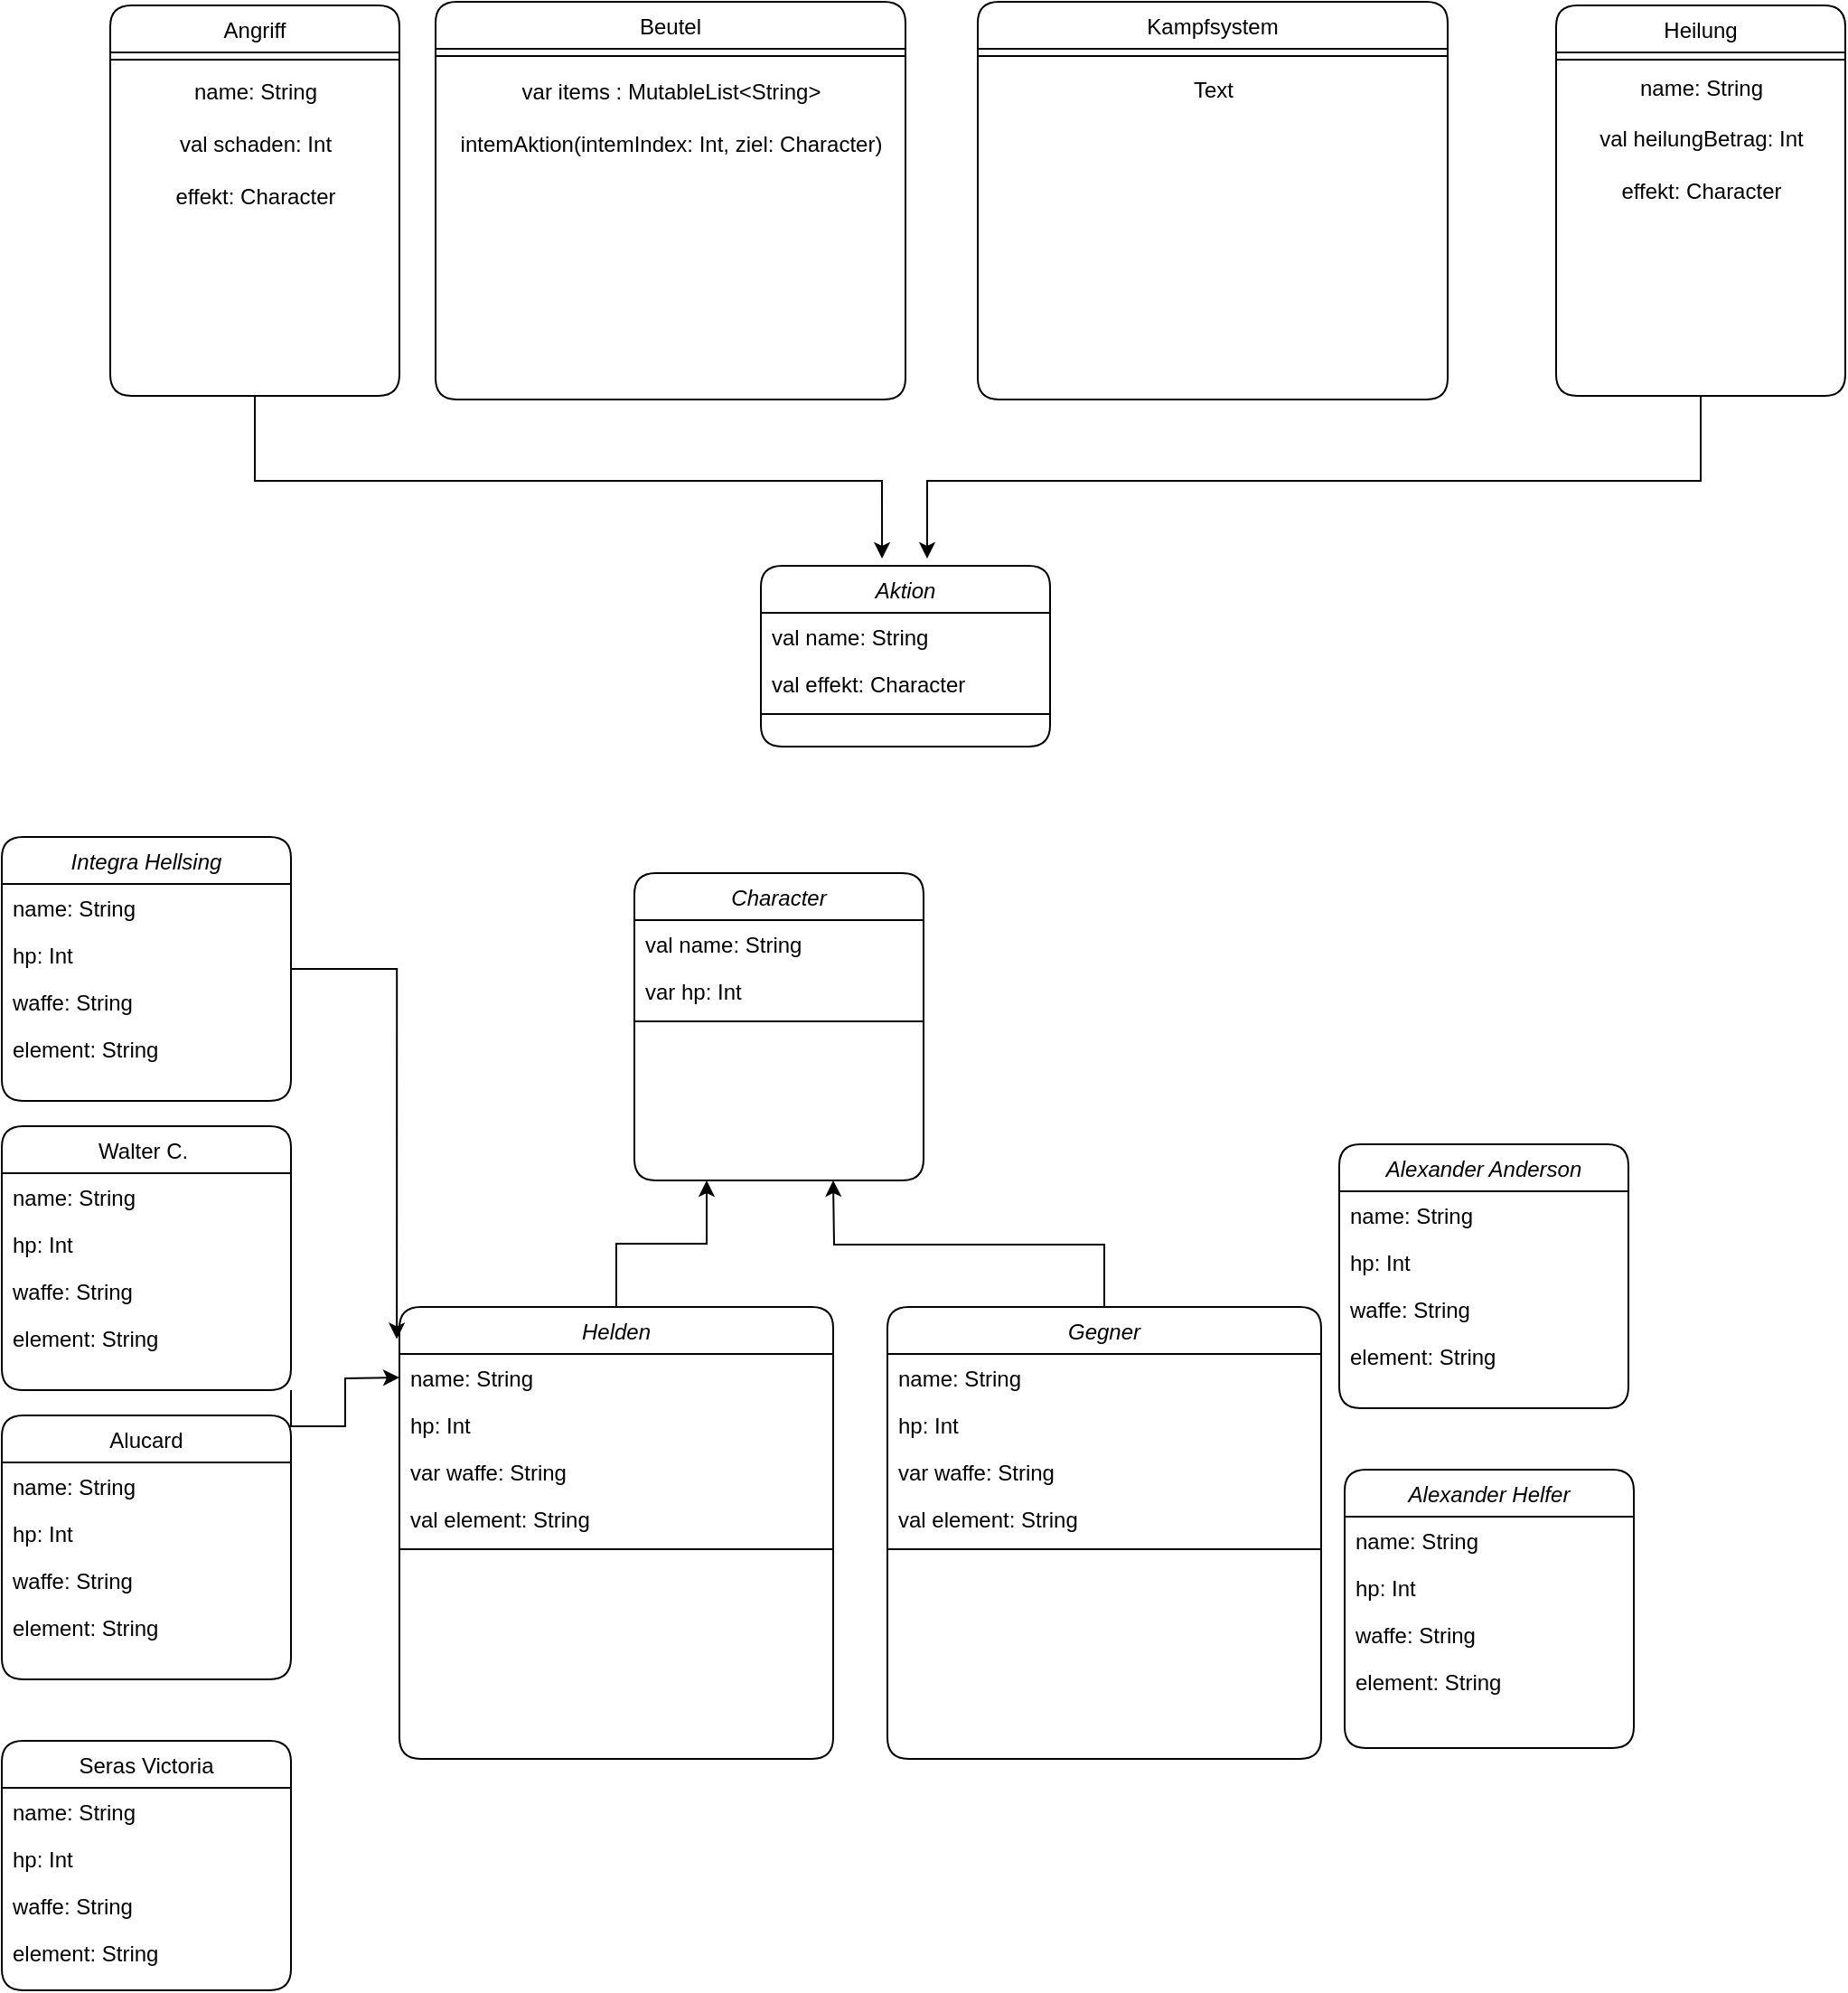<mxfile version="22.0.8" type="github">
  <diagram id="C5RBs43oDa-KdzZeNtuy" name="Page-1">
    <mxGraphModel dx="993" dy="1852" grid="1" gridSize="10" guides="1" tooltips="1" connect="1" arrows="1" fold="1" page="1" pageScale="1" pageWidth="827" pageHeight="1169" background="#ffffff" math="0" shadow="0">
      <root>
        <mxCell id="WIyWlLk6GJQsqaUBKTNV-0" />
        <mxCell id="WIyWlLk6GJQsqaUBKTNV-1" parent="WIyWlLk6GJQsqaUBKTNV-0" />
        <mxCell id="axwaPX7g7M--netxKvBv-21" style="edgeStyle=orthogonalEdgeStyle;rounded=0;orthogonalLoop=1;jettySize=auto;html=1;entryX=0.25;entryY=1;entryDx=0;entryDy=0;" parent="WIyWlLk6GJQsqaUBKTNV-1" source="zkfFHV4jXpPFQw0GAbJ--0" target="axwaPX7g7M--netxKvBv-12" edge="1">
          <mxGeometry relative="1" as="geometry" />
        </mxCell>
        <mxCell id="zkfFHV4jXpPFQw0GAbJ--0" value="Helden" style="swimlane;fontStyle=2;align=center;verticalAlign=top;childLayout=stackLayout;horizontal=1;startSize=26;horizontalStack=0;resizeParent=1;resizeLast=0;collapsible=1;marginBottom=0;rounded=1;shadow=0;strokeWidth=1;labelBackgroundColor=none;" parent="WIyWlLk6GJQsqaUBKTNV-1" vertex="1">
          <mxGeometry x="240" y="600" width="240" height="250" as="geometry">
            <mxRectangle x="220" y="120" width="160" height="26" as="alternateBounds" />
          </mxGeometry>
        </mxCell>
        <mxCell id="iWw-ilKtQaXwlw4amSn--80" value="name: String&#xa;" style="text;align=left;verticalAlign=top;spacingLeft=4;spacingRight=4;overflow=hidden;rotatable=0;points=[[0,0.5],[1,0.5]];portConstraint=eastwest;labelBackgroundColor=none;rounded=1;" vertex="1" parent="zkfFHV4jXpPFQw0GAbJ--0">
          <mxGeometry y="26" width="240" height="26" as="geometry" />
        </mxCell>
        <mxCell id="iWw-ilKtQaXwlw4amSn--81" value="hp: Int" style="text;align=left;verticalAlign=top;spacingLeft=4;spacingRight=4;overflow=hidden;rotatable=0;points=[[0,0.5],[1,0.5]];portConstraint=eastwest;rounded=1;shadow=0;html=0;labelBackgroundColor=none;" vertex="1" parent="zkfFHV4jXpPFQw0GAbJ--0">
          <mxGeometry y="52" width="240" height="26" as="geometry" />
        </mxCell>
        <mxCell id="iWw-ilKtQaXwlw4amSn--82" value="var waffe: String" style="text;align=left;verticalAlign=top;spacingLeft=4;spacingRight=4;overflow=hidden;rotatable=0;points=[[0,0.5],[1,0.5]];portConstraint=eastwest;rounded=1;shadow=0;html=0;labelBackgroundColor=none;" vertex="1" parent="zkfFHV4jXpPFQw0GAbJ--0">
          <mxGeometry y="78" width="240" height="26" as="geometry" />
        </mxCell>
        <mxCell id="iWw-ilKtQaXwlw4amSn--83" value="val element: String" style="text;align=left;verticalAlign=top;spacingLeft=4;spacingRight=4;overflow=hidden;rotatable=0;points=[[0,0.5],[1,0.5]];portConstraint=eastwest;rounded=1;shadow=0;html=0;labelBackgroundColor=none;" vertex="1" parent="zkfFHV4jXpPFQw0GAbJ--0">
          <mxGeometry y="104" width="240" height="26" as="geometry" />
        </mxCell>
        <mxCell id="iWw-ilKtQaXwlw4amSn--86" value="" style="line;strokeWidth=1;fillColor=none;align=left;verticalAlign=middle;spacingTop=-1;spacingLeft=3;spacingRight=3;rotatable=0;labelPosition=right;points=[];portConstraint=eastwest;strokeColor=inherit;" vertex="1" parent="zkfFHV4jXpPFQw0GAbJ--0">
          <mxGeometry y="130" width="240" height="8" as="geometry" />
        </mxCell>
        <mxCell id="zkfFHV4jXpPFQw0GAbJ--6" value="Seras Victoria" style="swimlane;fontStyle=0;align=center;verticalAlign=top;childLayout=stackLayout;horizontal=1;startSize=26;horizontalStack=0;resizeParent=1;resizeLast=0;collapsible=1;marginBottom=0;rounded=1;shadow=0;strokeWidth=1;labelBackgroundColor=none;" parent="WIyWlLk6GJQsqaUBKTNV-1" vertex="1">
          <mxGeometry x="20" y="840" width="160" height="138" as="geometry">
            <mxRectangle x="130" y="380" width="160" height="26" as="alternateBounds" />
          </mxGeometry>
        </mxCell>
        <mxCell id="res7mV49smM_EFlTWd8h-96" value="name: String&#xa;" style="text;align=left;verticalAlign=top;spacingLeft=4;spacingRight=4;overflow=hidden;rotatable=0;points=[[0,0.5],[1,0.5]];portConstraint=eastwest;labelBackgroundColor=none;rounded=1;" parent="zkfFHV4jXpPFQw0GAbJ--6" vertex="1">
          <mxGeometry y="26" width="160" height="26" as="geometry" />
        </mxCell>
        <mxCell id="res7mV49smM_EFlTWd8h-97" value="hp: Int" style="text;align=left;verticalAlign=top;spacingLeft=4;spacingRight=4;overflow=hidden;rotatable=0;points=[[0,0.5],[1,0.5]];portConstraint=eastwest;rounded=1;shadow=0;html=0;labelBackgroundColor=none;" parent="zkfFHV4jXpPFQw0GAbJ--6" vertex="1">
          <mxGeometry y="52" width="160" height="26" as="geometry" />
        </mxCell>
        <mxCell id="iWw-ilKtQaXwlw4amSn--4" value="waffe: String" style="text;align=left;verticalAlign=top;spacingLeft=4;spacingRight=4;overflow=hidden;rotatable=0;points=[[0,0.5],[1,0.5]];portConstraint=eastwest;rounded=1;shadow=0;html=0;labelBackgroundColor=none;" vertex="1" parent="zkfFHV4jXpPFQw0GAbJ--6">
          <mxGeometry y="78" width="160" height="26" as="geometry" />
        </mxCell>
        <mxCell id="iWw-ilKtQaXwlw4amSn--5" value="element: String" style="text;align=left;verticalAlign=top;spacingLeft=4;spacingRight=4;overflow=hidden;rotatable=0;points=[[0,0.5],[1,0.5]];portConstraint=eastwest;rounded=1;shadow=0;html=0;labelBackgroundColor=none;" vertex="1" parent="zkfFHV4jXpPFQw0GAbJ--6">
          <mxGeometry y="104" width="160" height="26" as="geometry" />
        </mxCell>
        <mxCell id="res7mV49smM_EFlTWd8h-6" value="Alucard" style="swimlane;fontStyle=0;align=center;verticalAlign=top;childLayout=stackLayout;horizontal=1;startSize=26;horizontalStack=0;resizeParent=1;resizeLast=0;collapsible=1;marginBottom=0;rounded=1;shadow=0;strokeWidth=1;labelBackgroundColor=none;" parent="WIyWlLk6GJQsqaUBKTNV-1" vertex="1">
          <mxGeometry x="20" y="660" width="160" height="146" as="geometry">
            <mxRectangle x="130" y="380" width="160" height="26" as="alternateBounds" />
          </mxGeometry>
        </mxCell>
        <mxCell id="iWw-ilKtQaXwlw4amSn--56" value="name: String&#xa;" style="text;align=left;verticalAlign=top;spacingLeft=4;spacingRight=4;overflow=hidden;rotatable=0;points=[[0,0.5],[1,0.5]];portConstraint=eastwest;labelBackgroundColor=none;rounded=1;" vertex="1" parent="res7mV49smM_EFlTWd8h-6">
          <mxGeometry y="26" width="160" height="26" as="geometry" />
        </mxCell>
        <mxCell id="iWw-ilKtQaXwlw4amSn--57" value="hp: Int" style="text;align=left;verticalAlign=top;spacingLeft=4;spacingRight=4;overflow=hidden;rotatable=0;points=[[0,0.5],[1,0.5]];portConstraint=eastwest;rounded=1;shadow=0;html=0;labelBackgroundColor=none;" vertex="1" parent="res7mV49smM_EFlTWd8h-6">
          <mxGeometry y="52" width="160" height="26" as="geometry" />
        </mxCell>
        <mxCell id="iWw-ilKtQaXwlw4amSn--58" value="waffe: String" style="text;align=left;verticalAlign=top;spacingLeft=4;spacingRight=4;overflow=hidden;rotatable=0;points=[[0,0.5],[1,0.5]];portConstraint=eastwest;rounded=1;shadow=0;html=0;labelBackgroundColor=none;" vertex="1" parent="res7mV49smM_EFlTWd8h-6">
          <mxGeometry y="78" width="160" height="26" as="geometry" />
        </mxCell>
        <mxCell id="iWw-ilKtQaXwlw4amSn--59" value="element: String" style="text;align=left;verticalAlign=top;spacingLeft=4;spacingRight=4;overflow=hidden;rotatable=0;points=[[0,0.5],[1,0.5]];portConstraint=eastwest;rounded=1;shadow=0;html=0;labelBackgroundColor=none;" vertex="1" parent="res7mV49smM_EFlTWd8h-6">
          <mxGeometry y="104" width="160" height="26" as="geometry" />
        </mxCell>
        <mxCell id="axwaPX7g7M--netxKvBv-17" style="edgeStyle=orthogonalEdgeStyle;rounded=0;orthogonalLoop=1;jettySize=auto;html=1;exitX=1;exitY=1;exitDx=0;exitDy=0;entryX=0;entryY=0.5;entryDx=0;entryDy=0;" parent="WIyWlLk6GJQsqaUBKTNV-1" source="res7mV49smM_EFlTWd8h-12" edge="1">
          <mxGeometry relative="1" as="geometry">
            <mxPoint x="240.0" y="639" as="targetPoint" />
          </mxGeometry>
        </mxCell>
        <mxCell id="res7mV49smM_EFlTWd8h-12" value="Walter C. " style="swimlane;fontStyle=0;align=center;verticalAlign=top;childLayout=stackLayout;horizontal=1;startSize=26;horizontalStack=0;resizeParent=1;resizeLast=0;collapsible=1;marginBottom=0;rounded=1;shadow=0;strokeWidth=1;labelBackgroundColor=none;" parent="WIyWlLk6GJQsqaUBKTNV-1" vertex="1">
          <mxGeometry x="20" y="500" width="160" height="146" as="geometry">
            <mxRectangle x="130" y="380" width="160" height="26" as="alternateBounds" />
          </mxGeometry>
        </mxCell>
        <mxCell id="iWw-ilKtQaXwlw4amSn--60" value="name: String&#xa;" style="text;align=left;verticalAlign=top;spacingLeft=4;spacingRight=4;overflow=hidden;rotatable=0;points=[[0,0.5],[1,0.5]];portConstraint=eastwest;labelBackgroundColor=none;rounded=1;" vertex="1" parent="res7mV49smM_EFlTWd8h-12">
          <mxGeometry y="26" width="160" height="26" as="geometry" />
        </mxCell>
        <mxCell id="iWw-ilKtQaXwlw4amSn--61" value="hp: Int" style="text;align=left;verticalAlign=top;spacingLeft=4;spacingRight=4;overflow=hidden;rotatable=0;points=[[0,0.5],[1,0.5]];portConstraint=eastwest;rounded=1;shadow=0;html=0;labelBackgroundColor=none;" vertex="1" parent="res7mV49smM_EFlTWd8h-12">
          <mxGeometry y="52" width="160" height="26" as="geometry" />
        </mxCell>
        <mxCell id="iWw-ilKtQaXwlw4amSn--62" value="waffe: String" style="text;align=left;verticalAlign=top;spacingLeft=4;spacingRight=4;overflow=hidden;rotatable=0;points=[[0,0.5],[1,0.5]];portConstraint=eastwest;rounded=1;shadow=0;html=0;labelBackgroundColor=none;" vertex="1" parent="res7mV49smM_EFlTWd8h-12">
          <mxGeometry y="78" width="160" height="26" as="geometry" />
        </mxCell>
        <mxCell id="iWw-ilKtQaXwlw4amSn--63" value="element: String" style="text;align=left;verticalAlign=top;spacingLeft=4;spacingRight=4;overflow=hidden;rotatable=0;points=[[0,0.5],[1,0.5]];portConstraint=eastwest;rounded=1;shadow=0;html=0;labelBackgroundColor=none;" vertex="1" parent="res7mV49smM_EFlTWd8h-12">
          <mxGeometry y="104" width="160" height="26" as="geometry" />
        </mxCell>
        <mxCell id="res7mV49smM_EFlTWd8h-54" value="Alexander Anderson" style="swimlane;fontStyle=2;align=center;verticalAlign=top;childLayout=stackLayout;horizontal=1;startSize=26;horizontalStack=0;resizeParent=1;resizeLast=0;collapsible=1;marginBottom=0;rounded=1;shadow=0;strokeWidth=1;labelBackgroundColor=none;" parent="WIyWlLk6GJQsqaUBKTNV-1" vertex="1">
          <mxGeometry x="760" y="510" width="160" height="146" as="geometry">
            <mxRectangle x="220" y="120" width="160" height="26" as="alternateBounds" />
          </mxGeometry>
        </mxCell>
        <mxCell id="iWw-ilKtQaXwlw4amSn--72" value="name: String&#xa;" style="text;align=left;verticalAlign=top;spacingLeft=4;spacingRight=4;overflow=hidden;rotatable=0;points=[[0,0.5],[1,0.5]];portConstraint=eastwest;labelBackgroundColor=none;rounded=1;" vertex="1" parent="res7mV49smM_EFlTWd8h-54">
          <mxGeometry y="26" width="160" height="26" as="geometry" />
        </mxCell>
        <mxCell id="iWw-ilKtQaXwlw4amSn--73" value="hp: Int" style="text;align=left;verticalAlign=top;spacingLeft=4;spacingRight=4;overflow=hidden;rotatable=0;points=[[0,0.5],[1,0.5]];portConstraint=eastwest;rounded=1;shadow=0;html=0;labelBackgroundColor=none;" vertex="1" parent="res7mV49smM_EFlTWd8h-54">
          <mxGeometry y="52" width="160" height="26" as="geometry" />
        </mxCell>
        <mxCell id="iWw-ilKtQaXwlw4amSn--74" value="waffe: String" style="text;align=left;verticalAlign=top;spacingLeft=4;spacingRight=4;overflow=hidden;rotatable=0;points=[[0,0.5],[1,0.5]];portConstraint=eastwest;rounded=1;shadow=0;html=0;labelBackgroundColor=none;" vertex="1" parent="res7mV49smM_EFlTWd8h-54">
          <mxGeometry y="78" width="160" height="26" as="geometry" />
        </mxCell>
        <mxCell id="iWw-ilKtQaXwlw4amSn--75" value="element: String" style="text;align=left;verticalAlign=top;spacingLeft=4;spacingRight=4;overflow=hidden;rotatable=0;points=[[0,0.5],[1,0.5]];portConstraint=eastwest;rounded=1;shadow=0;html=0;labelBackgroundColor=none;" vertex="1" parent="res7mV49smM_EFlTWd8h-54">
          <mxGeometry y="104" width="160" height="26" as="geometry" />
        </mxCell>
        <mxCell id="res7mV49smM_EFlTWd8h-88" value="Integra Hellsing" style="swimlane;fontStyle=2;align=center;verticalAlign=top;childLayout=stackLayout;horizontal=1;startSize=26;horizontalStack=0;resizeParent=1;resizeLast=0;collapsible=1;marginBottom=0;rounded=1;shadow=0;strokeWidth=1;labelBackgroundColor=none;" parent="WIyWlLk6GJQsqaUBKTNV-1" vertex="1">
          <mxGeometry x="20" y="340" width="160" height="146" as="geometry">
            <mxRectangle x="220" y="120" width="160" height="26" as="alternateBounds" />
          </mxGeometry>
        </mxCell>
        <mxCell id="iWw-ilKtQaXwlw4amSn--64" value="name: String&#xa;" style="text;align=left;verticalAlign=top;spacingLeft=4;spacingRight=4;overflow=hidden;rotatable=0;points=[[0,0.5],[1,0.5]];portConstraint=eastwest;labelBackgroundColor=none;rounded=1;" vertex="1" parent="res7mV49smM_EFlTWd8h-88">
          <mxGeometry y="26" width="160" height="26" as="geometry" />
        </mxCell>
        <mxCell id="iWw-ilKtQaXwlw4amSn--65" value="hp: Int" style="text;align=left;verticalAlign=top;spacingLeft=4;spacingRight=4;overflow=hidden;rotatable=0;points=[[0,0.5],[1,0.5]];portConstraint=eastwest;rounded=1;shadow=0;html=0;labelBackgroundColor=none;" vertex="1" parent="res7mV49smM_EFlTWd8h-88">
          <mxGeometry y="52" width="160" height="26" as="geometry" />
        </mxCell>
        <mxCell id="iWw-ilKtQaXwlw4amSn--66" value="waffe: String" style="text;align=left;verticalAlign=top;spacingLeft=4;spacingRight=4;overflow=hidden;rotatable=0;points=[[0,0.5],[1,0.5]];portConstraint=eastwest;rounded=1;shadow=0;html=0;labelBackgroundColor=none;" vertex="1" parent="res7mV49smM_EFlTWd8h-88">
          <mxGeometry y="78" width="160" height="26" as="geometry" />
        </mxCell>
        <mxCell id="iWw-ilKtQaXwlw4amSn--67" value="element: String" style="text;align=left;verticalAlign=top;spacingLeft=4;spacingRight=4;overflow=hidden;rotatable=0;points=[[0,0.5],[1,0.5]];portConstraint=eastwest;rounded=1;shadow=0;html=0;labelBackgroundColor=none;" vertex="1" parent="res7mV49smM_EFlTWd8h-88">
          <mxGeometry y="104" width="160" height="26" as="geometry" />
        </mxCell>
        <mxCell id="res7mV49smM_EFlTWd8h-115" value="Alexander Helfer" style="swimlane;fontStyle=2;align=center;verticalAlign=top;childLayout=stackLayout;horizontal=1;startSize=26;horizontalStack=0;resizeParent=1;resizeLast=0;collapsible=1;marginBottom=0;rounded=1;shadow=0;strokeWidth=1;labelBackgroundColor=none;" parent="WIyWlLk6GJQsqaUBKTNV-1" vertex="1">
          <mxGeometry x="763" y="690" width="160" height="154" as="geometry">
            <mxRectangle x="220" y="120" width="160" height="26" as="alternateBounds" />
          </mxGeometry>
        </mxCell>
        <mxCell id="iWw-ilKtQaXwlw4amSn--68" value="name: String&#xa;" style="text;align=left;verticalAlign=top;spacingLeft=4;spacingRight=4;overflow=hidden;rotatable=0;points=[[0,0.5],[1,0.5]];portConstraint=eastwest;labelBackgroundColor=none;rounded=1;" vertex="1" parent="res7mV49smM_EFlTWd8h-115">
          <mxGeometry y="26" width="160" height="26" as="geometry" />
        </mxCell>
        <mxCell id="iWw-ilKtQaXwlw4amSn--69" value="hp: Int" style="text;align=left;verticalAlign=top;spacingLeft=4;spacingRight=4;overflow=hidden;rotatable=0;points=[[0,0.5],[1,0.5]];portConstraint=eastwest;rounded=1;shadow=0;html=0;labelBackgroundColor=none;" vertex="1" parent="res7mV49smM_EFlTWd8h-115">
          <mxGeometry y="52" width="160" height="26" as="geometry" />
        </mxCell>
        <mxCell id="iWw-ilKtQaXwlw4amSn--70" value="waffe: String" style="text;align=left;verticalAlign=top;spacingLeft=4;spacingRight=4;overflow=hidden;rotatable=0;points=[[0,0.5],[1,0.5]];portConstraint=eastwest;rounded=1;shadow=0;html=0;labelBackgroundColor=none;" vertex="1" parent="res7mV49smM_EFlTWd8h-115">
          <mxGeometry y="78" width="160" height="26" as="geometry" />
        </mxCell>
        <mxCell id="iWw-ilKtQaXwlw4amSn--71" value="element: String" style="text;align=left;verticalAlign=top;spacingLeft=4;spacingRight=4;overflow=hidden;rotatable=0;points=[[0,0.5],[1,0.5]];portConstraint=eastwest;rounded=1;shadow=0;html=0;labelBackgroundColor=none;" vertex="1" parent="res7mV49smM_EFlTWd8h-115">
          <mxGeometry y="104" width="160" height="26" as="geometry" />
        </mxCell>
        <mxCell id="axwaPX7g7M--netxKvBv-22" style="edgeStyle=orthogonalEdgeStyle;rounded=0;orthogonalLoop=1;jettySize=auto;html=1;exitX=0.5;exitY=0;exitDx=0;exitDy=0;" parent="WIyWlLk6GJQsqaUBKTNV-1" source="axwaPX7g7M--netxKvBv-8" edge="1">
          <mxGeometry relative="1" as="geometry">
            <mxPoint x="480" y="530" as="targetPoint" />
          </mxGeometry>
        </mxCell>
        <mxCell id="axwaPX7g7M--netxKvBv-8" value="Gegner" style="swimlane;fontStyle=2;align=center;verticalAlign=top;childLayout=stackLayout;horizontal=1;startSize=26;horizontalStack=0;resizeParent=1;resizeLast=0;collapsible=1;marginBottom=0;rounded=1;shadow=0;strokeWidth=1;labelBackgroundColor=none;" parent="WIyWlLk6GJQsqaUBKTNV-1" vertex="1">
          <mxGeometry x="510" y="600" width="240" height="250" as="geometry">
            <mxRectangle x="220" y="120" width="160" height="26" as="alternateBounds" />
          </mxGeometry>
        </mxCell>
        <mxCell id="iWw-ilKtQaXwlw4amSn--76" value="name: String&#xa;" style="text;align=left;verticalAlign=top;spacingLeft=4;spacingRight=4;overflow=hidden;rotatable=0;points=[[0,0.5],[1,0.5]];portConstraint=eastwest;labelBackgroundColor=none;rounded=1;" vertex="1" parent="axwaPX7g7M--netxKvBv-8">
          <mxGeometry y="26" width="240" height="26" as="geometry" />
        </mxCell>
        <mxCell id="iWw-ilKtQaXwlw4amSn--77" value="hp: Int" style="text;align=left;verticalAlign=top;spacingLeft=4;spacingRight=4;overflow=hidden;rotatable=0;points=[[0,0.5],[1,0.5]];portConstraint=eastwest;rounded=1;shadow=0;html=0;labelBackgroundColor=none;" vertex="1" parent="axwaPX7g7M--netxKvBv-8">
          <mxGeometry y="52" width="240" height="26" as="geometry" />
        </mxCell>
        <mxCell id="iWw-ilKtQaXwlw4amSn--78" value="var waffe: String" style="text;align=left;verticalAlign=top;spacingLeft=4;spacingRight=4;overflow=hidden;rotatable=0;points=[[0,0.5],[1,0.5]];portConstraint=eastwest;rounded=1;shadow=0;html=0;labelBackgroundColor=none;" vertex="1" parent="axwaPX7g7M--netxKvBv-8">
          <mxGeometry y="78" width="240" height="26" as="geometry" />
        </mxCell>
        <mxCell id="iWw-ilKtQaXwlw4amSn--79" value="val element: String" style="text;align=left;verticalAlign=top;spacingLeft=4;spacingRight=4;overflow=hidden;rotatable=0;points=[[0,0.5],[1,0.5]];portConstraint=eastwest;rounded=1;shadow=0;html=0;labelBackgroundColor=none;" vertex="1" parent="axwaPX7g7M--netxKvBv-8">
          <mxGeometry y="104" width="240" height="26" as="geometry" />
        </mxCell>
        <mxCell id="iWw-ilKtQaXwlw4amSn--85" value="" style="line;strokeWidth=1;fillColor=none;align=left;verticalAlign=middle;spacingTop=-1;spacingLeft=3;spacingRight=3;rotatable=0;labelPosition=right;points=[];portConstraint=eastwest;strokeColor=inherit;" vertex="1" parent="axwaPX7g7M--netxKvBv-8">
          <mxGeometry y="130" width="240" height="8" as="geometry" />
        </mxCell>
        <mxCell id="axwaPX7g7M--netxKvBv-12" value="Character" style="swimlane;fontStyle=2;align=center;verticalAlign=top;childLayout=stackLayout;horizontal=1;startSize=26;horizontalStack=0;resizeParent=1;resizeLast=0;collapsible=1;marginBottom=0;rounded=1;shadow=0;strokeWidth=1;labelBackgroundColor=none;" parent="WIyWlLk6GJQsqaUBKTNV-1" vertex="1">
          <mxGeometry x="370" y="360" width="160" height="170" as="geometry">
            <mxRectangle x="220" y="120" width="160" height="26" as="alternateBounds" />
          </mxGeometry>
        </mxCell>
        <mxCell id="axwaPX7g7M--netxKvBv-13" value="val name: String&#xa;" style="text;align=left;verticalAlign=top;spacingLeft=4;spacingRight=4;overflow=hidden;rotatable=0;points=[[0,0.5],[1,0.5]];portConstraint=eastwest;labelBackgroundColor=none;rounded=1;" parent="axwaPX7g7M--netxKvBv-12" vertex="1">
          <mxGeometry y="26" width="160" height="26" as="geometry" />
        </mxCell>
        <mxCell id="axwaPX7g7M--netxKvBv-14" value="var hp: Int" style="text;align=left;verticalAlign=top;spacingLeft=4;spacingRight=4;overflow=hidden;rotatable=0;points=[[0,0.5],[1,0.5]];portConstraint=eastwest;rounded=1;shadow=0;html=0;labelBackgroundColor=none;" parent="axwaPX7g7M--netxKvBv-12" vertex="1">
          <mxGeometry y="52" width="160" height="26" as="geometry" />
        </mxCell>
        <mxCell id="axwaPX7g7M--netxKvBv-15" value="" style="line;html=1;strokeWidth=1;align=left;verticalAlign=middle;spacingTop=-1;spacingLeft=3;spacingRight=3;rotatable=0;labelPosition=right;points=[];portConstraint=eastwest;labelBackgroundColor=none;rounded=1;" parent="axwaPX7g7M--netxKvBv-12" vertex="1">
          <mxGeometry y="78" width="160" height="8" as="geometry" />
        </mxCell>
        <mxCell id="axwaPX7g7M--netxKvBv-16" style="edgeStyle=orthogonalEdgeStyle;rounded=0;orthogonalLoop=1;jettySize=auto;html=1;entryX=-0.006;entryY=0.071;entryDx=0;entryDy=0;entryPerimeter=0;" parent="WIyWlLk6GJQsqaUBKTNV-1" source="res7mV49smM_EFlTWd8h-88" target="zkfFHV4jXpPFQw0GAbJ--0" edge="1">
          <mxGeometry relative="1" as="geometry" />
        </mxCell>
        <mxCell id="axwaPX7g7M--netxKvBv-47" value="Beutel" style="swimlane;fontStyle=0;align=center;verticalAlign=top;childLayout=stackLayout;horizontal=1;startSize=26;horizontalStack=0;resizeParent=1;resizeLast=0;collapsible=1;marginBottom=0;rounded=1;shadow=0;strokeWidth=1;labelBackgroundColor=none;" parent="WIyWlLk6GJQsqaUBKTNV-1" vertex="1">
          <mxGeometry x="260" y="-122" width="260" height="220" as="geometry">
            <mxRectangle x="550" y="140" width="160" height="26" as="alternateBounds" />
          </mxGeometry>
        </mxCell>
        <mxCell id="axwaPX7g7M--netxKvBv-48" value="" style="line;html=1;strokeWidth=1;align=left;verticalAlign=middle;spacingTop=-1;spacingLeft=3;spacingRight=3;rotatable=0;labelPosition=right;points=[];portConstraint=eastwest;labelBackgroundColor=none;rounded=1;" parent="axwaPX7g7M--netxKvBv-47" vertex="1">
          <mxGeometry y="26" width="260" height="8" as="geometry" />
        </mxCell>
        <mxCell id="axwaPX7g7M--netxKvBv-77" value="var items : MutableList&amp;lt;String&amp;gt;&lt;br&gt;&lt;br&gt;intemAktion(intemIndex: Int, ziel: Character)" style="text;html=1;align=center;verticalAlign=middle;resizable=0;points=[];autosize=1;strokeColor=none;fillColor=none;" parent="axwaPX7g7M--netxKvBv-47" vertex="1">
          <mxGeometry y="34" width="260" height="60" as="geometry" />
        </mxCell>
        <mxCell id="axwaPX7g7M--netxKvBv-55" value="Heilung" style="swimlane;fontStyle=0;align=center;verticalAlign=top;childLayout=stackLayout;horizontal=1;startSize=26;horizontalStack=0;resizeParent=1;resizeLast=0;collapsible=1;marginBottom=0;rounded=1;shadow=0;strokeWidth=1;labelBackgroundColor=none;" parent="WIyWlLk6GJQsqaUBKTNV-1" vertex="1">
          <mxGeometry x="880" y="-120" width="160" height="216" as="geometry">
            <mxRectangle x="550" y="140" width="160" height="26" as="alternateBounds" />
          </mxGeometry>
        </mxCell>
        <mxCell id="axwaPX7g7M--netxKvBv-56" value="" style="line;html=1;strokeWidth=1;align=left;verticalAlign=middle;spacingTop=-1;spacingLeft=3;spacingRight=3;rotatable=0;labelPosition=right;points=[];portConstraint=eastwest;labelBackgroundColor=none;rounded=1;" parent="axwaPX7g7M--netxKvBv-55" vertex="1">
          <mxGeometry y="26" width="160" height="8" as="geometry" />
        </mxCell>
        <mxCell id="axwaPX7g7M--netxKvBv-75" value="name: String&lt;br&gt;&lt;br&gt;val heilungBetrag: Int&lt;br&gt;&lt;br&gt;effekt: Character" style="text;html=1;align=center;verticalAlign=middle;resizable=0;points=[];autosize=1;strokeColor=none;fillColor=none;" parent="axwaPX7g7M--netxKvBv-55" vertex="1">
          <mxGeometry y="34" width="160" height="80" as="geometry" />
        </mxCell>
        <mxCell id="axwaPX7g7M--netxKvBv-59" value="Angriff" style="swimlane;fontStyle=0;align=center;verticalAlign=top;childLayout=stackLayout;horizontal=1;startSize=26;horizontalStack=0;resizeParent=1;resizeLast=0;collapsible=1;marginBottom=0;rounded=1;shadow=0;strokeWidth=1;labelBackgroundColor=none;" parent="WIyWlLk6GJQsqaUBKTNV-1" vertex="1">
          <mxGeometry x="80" y="-120" width="160" height="216" as="geometry">
            <mxRectangle x="550" y="140" width="160" height="26" as="alternateBounds" />
          </mxGeometry>
        </mxCell>
        <mxCell id="axwaPX7g7M--netxKvBv-60" value="" style="line;html=1;strokeWidth=1;align=left;verticalAlign=middle;spacingTop=-1;spacingLeft=3;spacingRight=3;rotatable=0;labelPosition=right;points=[];portConstraint=eastwest;labelBackgroundColor=none;rounded=1;" parent="axwaPX7g7M--netxKvBv-59" vertex="1">
          <mxGeometry y="26" width="160" height="8" as="geometry" />
        </mxCell>
        <mxCell id="axwaPX7g7M--netxKvBv-78" value="name: String&lt;br&gt;&lt;br&gt;val schaden: Int&lt;br&gt;&lt;br&gt;effekt: Character&lt;br&gt;&lt;br&gt;" style="text;html=1;align=center;verticalAlign=middle;resizable=0;points=[];autosize=1;strokeColor=none;fillColor=none;" parent="axwaPX7g7M--netxKvBv-59" vertex="1">
          <mxGeometry y="34" width="160" height="100" as="geometry" />
        </mxCell>
        <mxCell id="axwaPX7g7M--netxKvBv-63" value="Aktion" style="swimlane;fontStyle=2;align=center;verticalAlign=top;childLayout=stackLayout;horizontal=1;startSize=26;horizontalStack=0;resizeParent=1;resizeLast=0;collapsible=1;marginBottom=0;rounded=1;shadow=0;strokeWidth=1;labelBackgroundColor=none;" parent="WIyWlLk6GJQsqaUBKTNV-1" vertex="1">
          <mxGeometry x="440" y="190" width="160" height="100" as="geometry">
            <mxRectangle x="220" y="120" width="160" height="26" as="alternateBounds" />
          </mxGeometry>
        </mxCell>
        <mxCell id="axwaPX7g7M--netxKvBv-64" value="val name: String&#xa;" style="text;align=left;verticalAlign=top;spacingLeft=4;spacingRight=4;overflow=hidden;rotatable=0;points=[[0,0.5],[1,0.5]];portConstraint=eastwest;labelBackgroundColor=none;rounded=1;" parent="axwaPX7g7M--netxKvBv-63" vertex="1">
          <mxGeometry y="26" width="160" height="26" as="geometry" />
        </mxCell>
        <mxCell id="axwaPX7g7M--netxKvBv-65" value="val effekt: Character" style="text;align=left;verticalAlign=top;spacingLeft=4;spacingRight=4;overflow=hidden;rotatable=0;points=[[0,0.5],[1,0.5]];portConstraint=eastwest;rounded=1;shadow=0;html=0;labelBackgroundColor=none;" parent="axwaPX7g7M--netxKvBv-63" vertex="1">
          <mxGeometry y="52" width="160" height="26" as="geometry" />
        </mxCell>
        <mxCell id="axwaPX7g7M--netxKvBv-66" value="" style="line;html=1;strokeWidth=1;align=left;verticalAlign=middle;spacingTop=-1;spacingLeft=3;spacingRight=3;rotatable=0;labelPosition=right;points=[];portConstraint=eastwest;labelBackgroundColor=none;rounded=1;" parent="axwaPX7g7M--netxKvBv-63" vertex="1">
          <mxGeometry y="78" width="160" height="8" as="geometry" />
        </mxCell>
        <mxCell id="axwaPX7g7M--netxKvBv-80" value="Kampfsystem" style="swimlane;fontStyle=0;align=center;verticalAlign=top;childLayout=stackLayout;horizontal=1;startSize=26;horizontalStack=0;resizeParent=1;resizeLast=0;collapsible=1;marginBottom=0;rounded=1;shadow=0;strokeWidth=1;labelBackgroundColor=none;" parent="WIyWlLk6GJQsqaUBKTNV-1" vertex="1">
          <mxGeometry x="560" y="-122" width="260" height="220" as="geometry">
            <mxRectangle x="560" y="-122" width="160" height="26" as="alternateBounds" />
          </mxGeometry>
        </mxCell>
        <mxCell id="axwaPX7g7M--netxKvBv-81" value="" style="line;html=1;strokeWidth=1;align=left;verticalAlign=middle;spacingTop=-1;spacingLeft=3;spacingRight=3;rotatable=0;labelPosition=right;points=[];portConstraint=eastwest;labelBackgroundColor=none;rounded=1;" parent="axwaPX7g7M--netxKvBv-80" vertex="1">
          <mxGeometry y="26" width="260" height="8" as="geometry" />
        </mxCell>
        <mxCell id="axwaPX7g7M--netxKvBv-82" value="Text" style="text;html=1;align=center;verticalAlign=middle;resizable=0;points=[];autosize=1;strokeColor=none;fillColor=none;" parent="axwaPX7g7M--netxKvBv-80" vertex="1">
          <mxGeometry y="34" width="260" height="30" as="geometry" />
        </mxCell>
        <mxCell id="axwaPX7g7M--netxKvBv-87" style="edgeStyle=orthogonalEdgeStyle;rounded=0;orthogonalLoop=1;jettySize=auto;html=1;exitX=0.5;exitY=1;exitDx=0;exitDy=0;entryX=0.419;entryY=-0.04;entryDx=0;entryDy=0;entryPerimeter=0;" parent="WIyWlLk6GJQsqaUBKTNV-1" source="axwaPX7g7M--netxKvBv-59" target="axwaPX7g7M--netxKvBv-63" edge="1">
          <mxGeometry relative="1" as="geometry" />
        </mxCell>
        <mxCell id="axwaPX7g7M--netxKvBv-88" style="edgeStyle=orthogonalEdgeStyle;rounded=0;orthogonalLoop=1;jettySize=auto;html=1;exitX=0.5;exitY=1;exitDx=0;exitDy=0;entryX=0.575;entryY=-0.04;entryDx=0;entryDy=0;entryPerimeter=0;" parent="WIyWlLk6GJQsqaUBKTNV-1" source="axwaPX7g7M--netxKvBv-55" target="axwaPX7g7M--netxKvBv-63" edge="1">
          <mxGeometry relative="1" as="geometry" />
        </mxCell>
      </root>
    </mxGraphModel>
  </diagram>
</mxfile>
